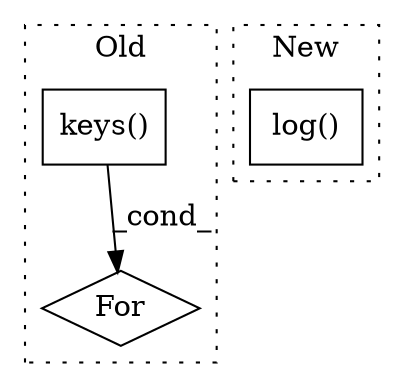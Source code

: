digraph G {
subgraph cluster0 {
1 [label="keys()" a="75" s="4749" l="11" shape="box"];
3 [label="For" a="107" s="4738,4760" l="4,14" shape="diamond"];
label = "Old";
style="dotted";
}
subgraph cluster1 {
2 [label="log()" a="75" s="4471,4513" l="9,16" shape="box"];
label = "New";
style="dotted";
}
1 -> 3 [label="_cond_"];
}
